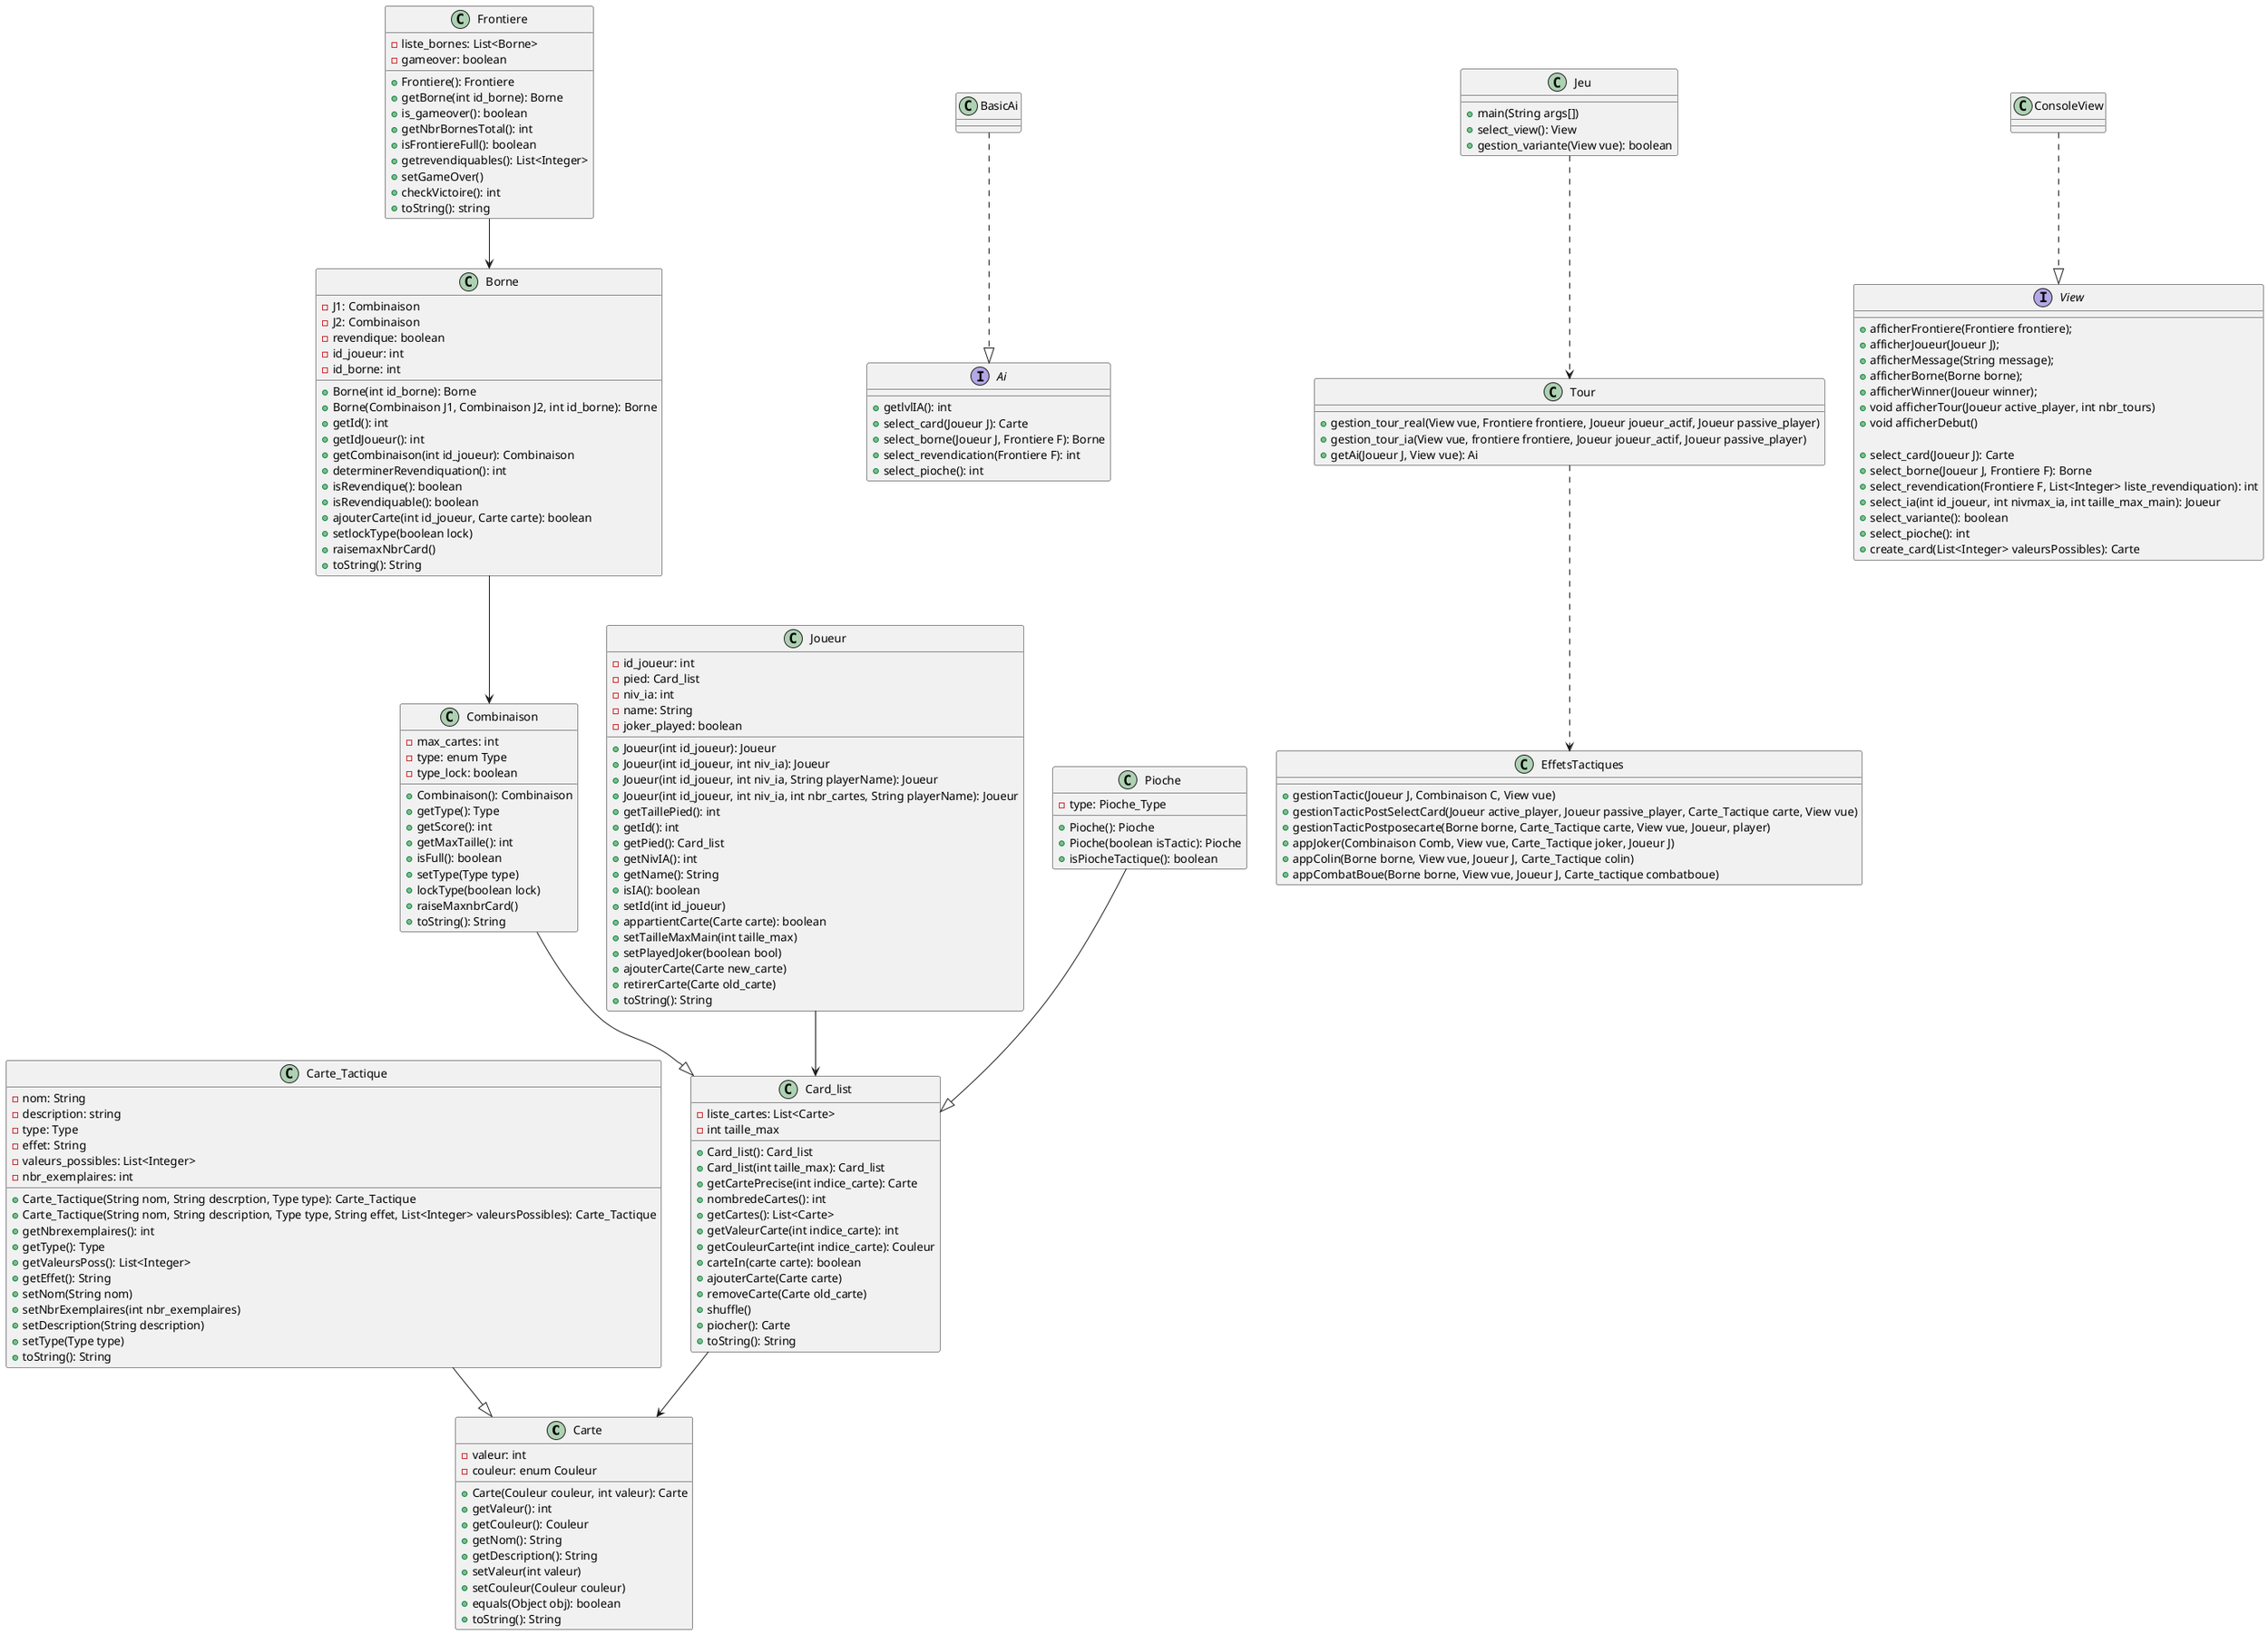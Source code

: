@startuml all

class Carte{
    - valeur: int
    - couleur: enum Couleur
	+ Carte(Couleur couleur, int valeur): Carte
	+ getValeur(): int
	+ getCouleur(): Couleur
	+ getNom(): String
	+ getDescription(): String
	+ setValeur(int valeur)
	+ setCouleur(Couleur couleur)
	+ equals(Object obj): boolean
	+ toString(): String
}

class Carte_Tactique{
	- nom: String
	- description: string
	- type: Type
	- effet: String
	- valeurs_possibles: List<Integer>
	- nbr_exemplaires: int
	+ Carte_Tactique(String nom, String descrption, Type type): Carte_Tactique
	+ Carte_Tactique(String nom, String description, Type type, String effet, List<Integer> valeursPossibles): Carte_Tactique
	+ getNbrexemplaires(): int
	+ getType(): Type
	+ getValeursPoss(): List<Integer>
	+ getEffet(): String
	+ setNom(String nom)
	+ setNbrExemplaires(int nbr_exemplaires)
	+ setDescription(String description)
	+ setType(Type type)
	+ toString(): String
}

class Combinaison{
	- max_cartes: int
	- type: enum Type
	- type_lock: boolean
	+ Combinaison(): Combinaison 
        + getType(): Type 
        + getScore(): int
	+ getMaxTaille(): int
	+ isFull(): boolean
	+ setType(Type type)
	+ lockType(boolean lock)
	+ raiseMaxnbrCard() 
	+ toString(): String
}


class Joueur{
        - id_joueur: int
        - pied: Card_list
        - niv_ia: int
        - name: String
	- joker_played: boolean
        + Joueur(int id_joueur): Joueur
        + Joueur(int id_joueur, int niv_ia): Joueur
        + Joueur(int id_joueur, int niv_ia, String playerName): Joueur
	+ Joueur(int id_joueur, int niv_ia, int nbr_cartes, String playerName): Joueur
        + getTaillePied(): int
        + getId(): int
        + getPied(): Card_list
        + getNivIA(): int
        + getName(): String
        + isIA(): boolean
        + setId(int id_joueur)
        + appartientCarte(Carte carte): boolean
	+ setTailleMaxMain(int taille_max)
	+ setPlayedJoker(boolean bool)
        + ajouterCarte(Carte new_carte)
        + retirerCarte(Carte old_carte)
        + toString(): String
}


class Card_list{
    - liste_cartes: List<Carte>
    - int taille_max
	+ Card_list(): Card_list
	+ Card_list(int taille_max): Card_list
	+ getCartePrecise(int indice_carte): Carte
	+ nombredeCartes(): int
	+ getCartes(): List<Carte>
	+ getValeurCarte(int indice_carte): int
	+ getCouleurCarte(int indice_carte): Couleur
	+ carteIn(carte carte): boolean
	+ ajouterCarte(Carte carte)
	+ removeCarte(Carte old_carte) 
	+ shuffle()
	+ piocher(): Carte
	+ toString(): String   
}

class Borne{
        - J1: Combinaison
        - J2: Combinaison
        - revendique: boolean
        - id_joueur: int
        - id_borne: int
        + Borne(int id_borne): Borne
        + Borne(Combinaison J1, Combinaison J2, int id_borne): Borne
	+ getId(): int
	+ getIdJoueur(): int
	+ getCombinaison(int id_joueur): Combinaison
        + determinerRevendiquation(): int
        + isRevendique(): boolean
	+ isRevendiquable(): boolean
	+ ajouterCarte(int id_joueur, Carte carte): boolean
	+ setlockType(boolean lock)
	+ raisemaxNbrCard()
        + toString(): String
}

class Frontiere{
        - liste_bornes: List<Borne>
        - gameover: boolean
        + Frontiere(): Frontiere
        + getBorne(int id_borne): Borne
        + is_gameover(): boolean
        + getNbrBornesTotal(): int
	+ isFrontiereFull(): boolean
	+ getrevendiquables(): List<Integer>
        + setGameOver()
        + checkVictoire(): int
        + toString(): string
}


class Pioche{
	- type: Pioche_Type
        + Pioche(): Pioche
	+ Pioche(boolean isTactic): Pioche
	+ isPiocheTactique(): boolean
}

Carte_Tactique --|> Carte
Combinaison --|> Card_list
Joueur --> Card_list
Card_list --> Carte
Borne --> Combinaison
Frontiere --> Borne
Pioche --|> Card_list



interface Ai{
	+ getlvlIA(): int
	+ select_card(Joueur J): Carte
	+ select_borne(Joueur J, Frontiere F): Borne
	+ select_revendication(Frontiere F): int
	+ select_pioche(): int
}

class BasicAi{
}

BasicAi ..|> Ai


class Jeu{
	+ main(String args[])
	+ select_view(): View
	+ gestion_variante(View vue): boolean
}

class Tour{
	+ gestion_tour_real(View vue, Frontiere frontiere, Joueur joueur_actif, Joueur passive_player)
	+ gestion_tour_ia(View vue, frontiere frontiere, Joueur joueur_actif, Joueur passive_player)
	+ getAi(Joueur J, View vue): Ai
}

class EffetsTactiques{
	+ gestionTactic(Joueur J, Combinaison C, View vue)
	+ gestionTacticPostSelectCard(Joueur active_player, Joueur passive_player, Carte_Tactique carte, View vue)
	+ gestionTacticPostposecarte(Borne borne, Carte_Tactique carte, View vue, Joueur, player)
	+ appJoker(Combinaison Comb, View vue, Carte_Tactique joker, Joueur J)
	+ appColin(Borne borne, View vue, Joueur J, Carte_Tactique colin)
	+ appCombatBoue(Borne borne, View vue, Joueur J, Carte_tactique combatboue)
}

Jeu ..> Tour
Tour ..> EffetsTactiques


interface View{
        + afficherFrontiere(Frontiere frontiere);
        + afficherJoueur(Joueur J);
        + afficherMessage(String message);
        + afficherBorne(Borne borne);
        + afficherWinner(Joueur winner);
        + void afficherTour(Joueur active_player, int nbr_tours)
        + void afficherDebut()

        + select_card(Joueur J): Carte
        + select_borne(Joueur J, Frontiere F): Borne
        + select_revendication(Frontiere F, List<Integer> liste_revendiquation): int
        + select_ia(int id_joueur, int nivmax_ia, int taille_max_main): Joueur
	+ select_variante(): boolean
	+ select_pioche(): int
	+ create_card(List<Integer> valeursPossibles): Carte
}

class ConsoleView{

}

ConsoleView ..|> View

@enduml
